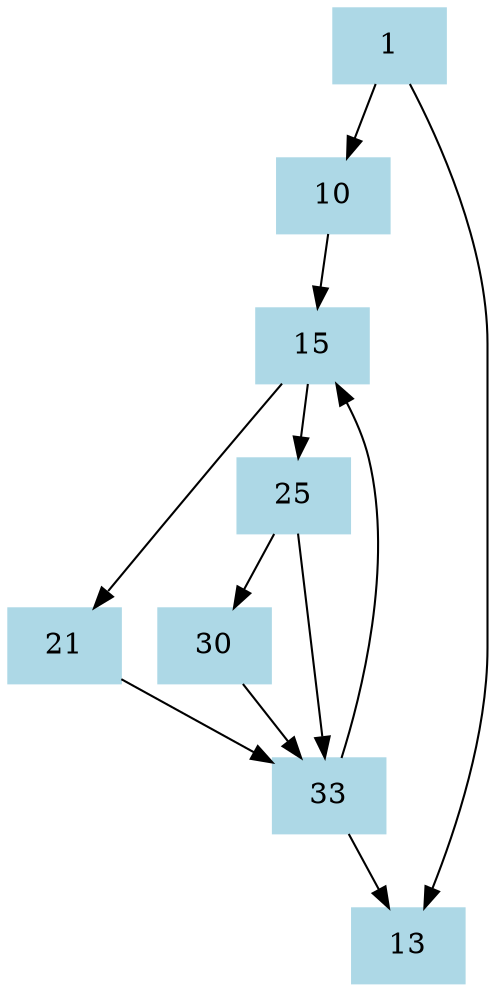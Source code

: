 digraph CFG {
    node [shape=box, style=filled, color=lightblue];
    
    1 [label="1"];
    10 [label="10"];
    13 [label="13"];
    15 [label="15"];
    21 [label="21"];
    25 [label="25"];
    30 [label="30"];
    33 [label="33"];
    
    1 -> 10 [label=""];
    1 -> 13 [label=""];
    10 -> 15 [label=""];
    15 -> 21 [label=""];
    15 -> 25 [label=""];
    21 -> 33 [label=""];
    25 -> 30 [label=""];
    25 -> 33 [label=""];
    30 -> 33 [label=""];
    33 -> 13 [label=""];
    33 -> 15 [label=""];
}